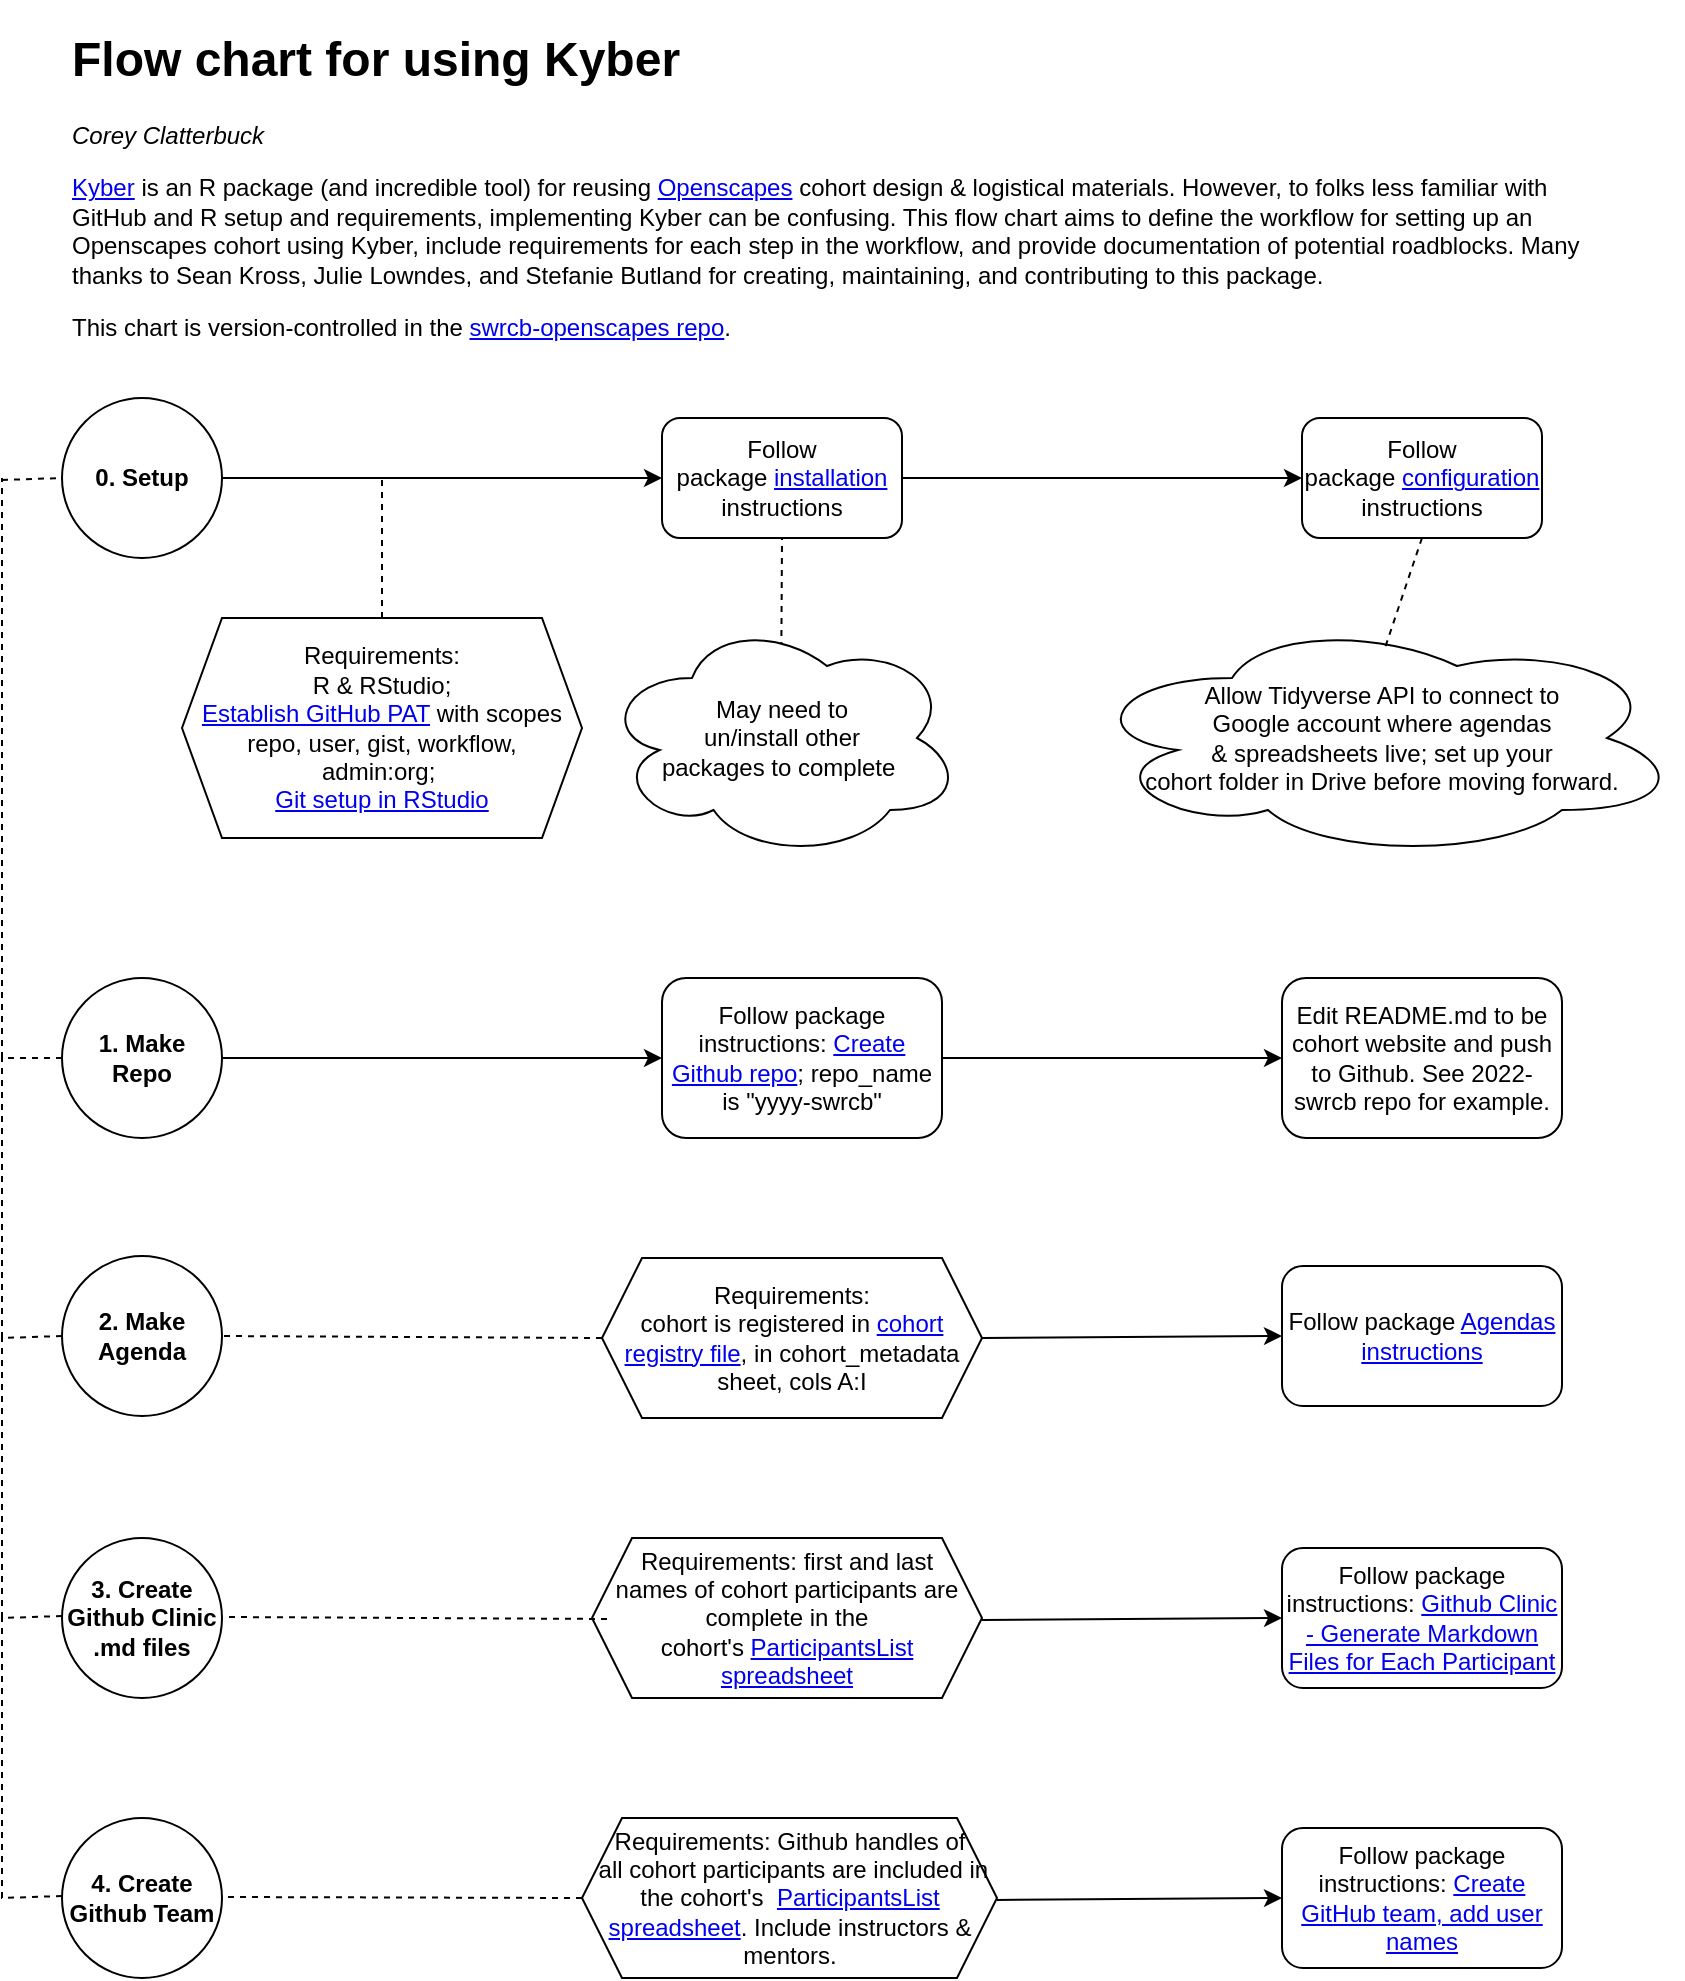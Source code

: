 <mxfile version="21.3.8" type="github">
  <diagram name="Page-1" id="2YBvvXClWsGukQMizWep">
    <mxGraphModel dx="1434" dy="796" grid="1" gridSize="10" guides="1" tooltips="1" connect="1" arrows="1" fold="1" page="1" pageScale="1" pageWidth="850" pageHeight="1100" math="0" shadow="0">
      <root>
        <mxCell id="0" />
        <mxCell id="1" parent="0" />
        <mxCell id="NNKT52EiWI1NoeeISoCc-1" value="Requirements:&lt;br&gt;R &amp;amp; RStudio; &lt;br&gt;&lt;a href=&quot;https://happygitwithr.com/https-pat.html&quot;&gt;Establish GitHub PAT&lt;/a&gt; with scopes repo, user, gist, workflow, &lt;br&gt;admin:org;&amp;nbsp;&lt;br&gt;&lt;a href=&quot;https://happygitwithr.com/connect-intro.html&quot;&gt;Git setup in RStudio&lt;/a&gt;" style="shape=hexagon;perimeter=hexagonPerimeter2;whiteSpace=wrap;html=1;fixedSize=1;" parent="1" vertex="1">
          <mxGeometry x="100" y="309" width="200" height="110" as="geometry" />
        </mxCell>
        <mxCell id="NNKT52EiWI1NoeeISoCc-2" value="&lt;b&gt;0. Setup&lt;/b&gt;" style="ellipse;whiteSpace=wrap;html=1;aspect=fixed;" parent="1" vertex="1">
          <mxGeometry x="40" y="199" width="80" height="80" as="geometry" />
        </mxCell>
        <mxCell id="NNKT52EiWI1NoeeISoCc-3" value="Follow package&amp;nbsp;&lt;a href=&quot;https://github.com/openscapes/kyber#installation&quot;&gt;installation&lt;/a&gt; instructions" style="rounded=1;whiteSpace=wrap;html=1;" parent="1" vertex="1">
          <mxGeometry x="340" y="209" width="120" height="60" as="geometry" />
        </mxCell>
        <mxCell id="NNKT52EiWI1NoeeISoCc-10" value="" style="endArrow=none;dashed=1;html=1;rounded=0;exitX=0.5;exitY=0;exitDx=0;exitDy=0;" parent="1" source="NNKT52EiWI1NoeeISoCc-1" edge="1">
          <mxGeometry width="50" height="50" relative="1" as="geometry">
            <mxPoint x="80" y="359" as="sourcePoint" />
            <mxPoint x="200" y="239" as="targetPoint" />
            <Array as="points" />
          </mxGeometry>
        </mxCell>
        <mxCell id="NNKT52EiWI1NoeeISoCc-12" value="" style="endArrow=none;dashed=1;html=1;rounded=0;entryX=0.5;entryY=1;entryDx=0;entryDy=0;exitX=0.493;exitY=0.1;exitDx=0;exitDy=0;exitPerimeter=0;" parent="1" target="NNKT52EiWI1NoeeISoCc-3" edge="1">
          <mxGeometry width="50" height="50" relative="1" as="geometry">
            <mxPoint x="399.44" y="366" as="sourcePoint" />
            <mxPoint x="400.56" y="309" as="targetPoint" />
          </mxGeometry>
        </mxCell>
        <mxCell id="NNKT52EiWI1NoeeISoCc-13" value="" style="endArrow=classic;html=1;rounded=0;entryX=0;entryY=0.5;entryDx=0;entryDy=0;exitX=1;exitY=0.5;exitDx=0;exitDy=0;" parent="1" source="NNKT52EiWI1NoeeISoCc-2" target="NNKT52EiWI1NoeeISoCc-3" edge="1">
          <mxGeometry width="50" height="50" relative="1" as="geometry">
            <mxPoint x="161" y="304" as="sourcePoint" />
            <mxPoint x="211" y="254" as="targetPoint" />
          </mxGeometry>
        </mxCell>
        <mxCell id="NNKT52EiWI1NoeeISoCc-14" value="Follow package&amp;nbsp;&lt;a href=&quot;https://github.com/openscapes/kyber#configuration&quot;&gt;configuration&lt;/a&gt; instructions" style="rounded=1;whiteSpace=wrap;html=1;" parent="1" vertex="1">
          <mxGeometry x="660" y="209" width="120" height="60" as="geometry" />
        </mxCell>
        <mxCell id="NNKT52EiWI1NoeeISoCc-15" value="" style="endArrow=classic;html=1;rounded=0;entryX=0;entryY=0.5;entryDx=0;entryDy=0;exitX=1;exitY=0.5;exitDx=0;exitDy=0;" parent="1" source="NNKT52EiWI1NoeeISoCc-3" target="NNKT52EiWI1NoeeISoCc-14" edge="1">
          <mxGeometry width="50" height="50" relative="1" as="geometry">
            <mxPoint x="460" y="299" as="sourcePoint" />
            <mxPoint x="510" y="249" as="targetPoint" />
          </mxGeometry>
        </mxCell>
        <mxCell id="NNKT52EiWI1NoeeISoCc-16" value="May need to&lt;br&gt;un/install other&lt;br&gt;packages to complete&amp;nbsp;" style="ellipse;shape=cloud;whiteSpace=wrap;html=1;" parent="1" vertex="1">
          <mxGeometry x="310" y="309" width="180" height="120" as="geometry" />
        </mxCell>
        <mxCell id="NNKT52EiWI1NoeeISoCc-17" value="Allow Tidyverse API to connect to&lt;br&gt;Google account where agendas&lt;br&gt;&amp;amp; spreadsheets live; set up your&lt;br&gt;cohort folder in Drive before moving&amp;nbsp;forward." style="ellipse;shape=cloud;whiteSpace=wrap;html=1;" parent="1" vertex="1">
          <mxGeometry x="550" y="309" width="300" height="120" as="geometry" />
        </mxCell>
        <mxCell id="NNKT52EiWI1NoeeISoCc-20" value="" style="endArrow=none;dashed=1;html=1;rounded=0;exitX=0.506;exitY=0.117;exitDx=0;exitDy=0;exitPerimeter=0;entryX=0.5;entryY=1;entryDx=0;entryDy=0;" parent="1" source="NNKT52EiWI1NoeeISoCc-17" target="NNKT52EiWI1NoeeISoCc-14" edge="1">
          <mxGeometry width="50" height="50" relative="1" as="geometry">
            <mxPoint x="550" y="359" as="sourcePoint" />
            <mxPoint x="600" y="309" as="targetPoint" />
          </mxGeometry>
        </mxCell>
        <mxCell id="NNKT52EiWI1NoeeISoCc-22" value="1. Make&lt;br&gt;Repo" style="ellipse;whiteSpace=wrap;html=1;aspect=fixed;fontStyle=1" parent="1" vertex="1">
          <mxGeometry x="40" y="489" width="80" height="80" as="geometry" />
        </mxCell>
        <mxCell id="NNKT52EiWI1NoeeISoCc-26" value="Follow package instructions:&amp;nbsp;&lt;a href=&quot;https://github.com/openscapes/kyber#create-github-repo&quot;&gt;Create Github repo&lt;/a&gt;; repo_name is &quot;yyyy-swrcb&quot;" style="rounded=1;whiteSpace=wrap;html=1;" parent="1" vertex="1">
          <mxGeometry x="340" y="489" width="140" height="80" as="geometry" />
        </mxCell>
        <mxCell id="NNKT52EiWI1NoeeISoCc-27" value="Edit README.md to be cohort website and push to Github. See 2022-swrcb repo for example." style="rounded=1;whiteSpace=wrap;html=1;" parent="1" vertex="1">
          <mxGeometry x="650" y="489" width="140" height="80" as="geometry" />
        </mxCell>
        <mxCell id="NNKT52EiWI1NoeeISoCc-28" value="2. Make&lt;br&gt;Agenda" style="ellipse;whiteSpace=wrap;html=1;aspect=fixed;fontStyle=1" parent="1" vertex="1">
          <mxGeometry x="40" y="628" width="80" height="80" as="geometry" />
        </mxCell>
        <mxCell id="NNKT52EiWI1NoeeISoCc-29" value="3. Create Github Clinic .md files" style="ellipse;whiteSpace=wrap;html=1;aspect=fixed;fontStyle=1" parent="1" vertex="1">
          <mxGeometry x="40" y="769" width="80" height="80" as="geometry" />
        </mxCell>
        <mxCell id="NNKT52EiWI1NoeeISoCc-30" value="4. Create Github Team" style="ellipse;whiteSpace=wrap;html=1;aspect=fixed;fontStyle=1" parent="1" vertex="1">
          <mxGeometry x="40" y="909" width="80" height="80" as="geometry" />
        </mxCell>
        <mxCell id="NNKT52EiWI1NoeeISoCc-31" value="" style="endArrow=classic;html=1;rounded=0;entryX=0;entryY=0.5;entryDx=0;entryDy=0;exitX=1;exitY=0.5;exitDx=0;exitDy=0;" parent="1" source="NNKT52EiWI1NoeeISoCc-22" target="NNKT52EiWI1NoeeISoCc-26" edge="1">
          <mxGeometry width="50" height="50" relative="1" as="geometry">
            <mxPoint x="120" y="519.5" as="sourcePoint" />
            <mxPoint x="260" y="519.5" as="targetPoint" />
            <Array as="points" />
          </mxGeometry>
        </mxCell>
        <mxCell id="NNKT52EiWI1NoeeISoCc-32" value="" style="endArrow=classic;html=1;rounded=0;entryX=0;entryY=0.5;entryDx=0;entryDy=0;exitX=1;exitY=0.5;exitDx=0;exitDy=0;" parent="1" source="NNKT52EiWI1NoeeISoCc-26" target="NNKT52EiWI1NoeeISoCc-27" edge="1">
          <mxGeometry width="50" height="50" relative="1" as="geometry">
            <mxPoint x="480" y="519.5" as="sourcePoint" />
            <mxPoint x="620" y="519.5" as="targetPoint" />
          </mxGeometry>
        </mxCell>
        <mxCell id="NNKT52EiWI1NoeeISoCc-33" value="" style="endArrow=classic;html=1;rounded=0;entryX=0;entryY=0.5;entryDx=0;entryDy=0;exitX=1;exitY=0.5;exitDx=0;exitDy=0;" parent="1" source="NNKT52EiWI1NoeeISoCc-35" target="NNKT52EiWI1NoeeISoCc-40" edge="1">
          <mxGeometry width="50" height="50" relative="1" as="geometry">
            <mxPoint x="430" y="659" as="sourcePoint" />
            <mxPoint x="650" y="659.5" as="targetPoint" />
          </mxGeometry>
        </mxCell>
        <mxCell id="NNKT52EiWI1NoeeISoCc-35" value="Requirements: &lt;br&gt;cohort is registered in &lt;a href=&quot;https://docs.google.com/spreadsheets/d/1Ys9KiTXXmZ_laBoCV2QWEm7AcnGSVQaXvm2xpi4XTSc/edit#gid=695033382&quot;&gt;cohort registry file&lt;/a&gt;, in cohort_metadata sheet, cols A:I" style="shape=hexagon;perimeter=hexagonPerimeter2;whiteSpace=wrap;html=1;fixedSize=1;" parent="1" vertex="1">
          <mxGeometry x="310" y="629" width="190" height="80" as="geometry" />
        </mxCell>
        <mxCell id="NNKT52EiWI1NoeeISoCc-37" value="" style="endArrow=none;dashed=1;html=1;rounded=0;entryX=1;entryY=0.5;entryDx=0;entryDy=0;exitX=0;exitY=0.5;exitDx=0;exitDy=0;" parent="1" source="NNKT52EiWI1NoeeISoCc-35" target="NNKT52EiWI1NoeeISoCc-28" edge="1">
          <mxGeometry width="50" height="50" relative="1" as="geometry">
            <mxPoint x="80" y="738" as="sourcePoint" />
            <mxPoint x="370" y="598" as="targetPoint" />
          </mxGeometry>
        </mxCell>
        <mxCell id="NNKT52EiWI1NoeeISoCc-40" value="Follow package &lt;a href=&quot;https://github.com/Openscapes/kyber#agendas&quot;&gt;Agendas instructions&lt;/a&gt;" style="rounded=1;whiteSpace=wrap;html=1;" parent="1" vertex="1">
          <mxGeometry x="650" y="633" width="140" height="70" as="geometry" />
        </mxCell>
        <mxCell id="NNKT52EiWI1NoeeISoCc-41" value="&lt;span style=&quot;font-weight: normal;&quot;&gt;Requirements: first and last &lt;br&gt;names of cohort participants are complete in the cohort&#39;s&amp;nbsp;&lt;a href=&quot;https://docs.google.com/spreadsheets/d/1bN80xSd0dkGEKpdAb0s8OmL_8aAF_wzR04DA1h8uZCY/edit#gid=0&quot;&gt;ParticipantsList spreadsheet&lt;/a&gt;&lt;/span&gt;" style="shape=hexagon;perimeter=hexagonPerimeter2;whiteSpace=wrap;html=1;fixedSize=1;fontStyle=1;" parent="1" vertex="1">
          <mxGeometry x="305" y="769" width="195" height="80" as="geometry" />
        </mxCell>
        <mxCell id="NNKT52EiWI1NoeeISoCc-44" value="&lt;span style=&quot;font-weight: normal;&quot;&gt;Requirements: Github handles of&lt;br&gt;&amp;nbsp;all cohort participants are included in the cohort&#39;s&amp;nbsp;&amp;nbsp;&lt;a href=&quot;https://docs.google.com/spreadsheets/d/1bN80xSd0dkGEKpdAb0s8OmL_8aAF_wzR04DA1h8uZCY/edit#gid=0&quot;&gt;ParticipantsList spreadsheet&lt;/a&gt;. Include instructors &amp;amp; mentors.&lt;/span&gt;" style="shape=hexagon;perimeter=hexagonPerimeter2;whiteSpace=wrap;html=1;fixedSize=1;fontStyle=1;" parent="1" vertex="1">
          <mxGeometry x="300" y="909" width="207.5" height="80" as="geometry" />
        </mxCell>
        <mxCell id="NNKT52EiWI1NoeeISoCc-45" value="" style="endArrow=none;dashed=1;html=1;rounded=0;exitX=0;exitY=0.5;exitDx=0;exitDy=0;" parent="1" source="NNKT52EiWI1NoeeISoCc-28" edge="1">
          <mxGeometry width="50" height="50" relative="1" as="geometry">
            <mxPoint x="350" y="729" as="sourcePoint" />
            <mxPoint x="10" y="529" as="targetPoint" />
            <Array as="points">
              <mxPoint x="10" y="669" />
            </Array>
          </mxGeometry>
        </mxCell>
        <mxCell id="NNKT52EiWI1NoeeISoCc-47" value="" style="endArrow=none;dashed=1;html=1;rounded=0;exitX=0;exitY=0.5;exitDx=0;exitDy=0;" parent="1" source="NNKT52EiWI1NoeeISoCc-22" edge="1">
          <mxGeometry width="50" height="50" relative="1" as="geometry">
            <mxPoint x="350" y="729" as="sourcePoint" />
            <mxPoint x="10" y="239" as="targetPoint" />
            <Array as="points">
              <mxPoint x="10" y="529" />
            </Array>
          </mxGeometry>
        </mxCell>
        <mxCell id="NNKT52EiWI1NoeeISoCc-48" value="" style="endArrow=none;dashed=1;html=1;rounded=0;exitX=0;exitY=0.5;exitDx=0;exitDy=0;" parent="1" edge="1">
          <mxGeometry width="50" height="50" relative="1" as="geometry">
            <mxPoint x="40" y="808" as="sourcePoint" />
            <mxPoint x="10" y="669" as="targetPoint" />
            <Array as="points">
              <mxPoint x="10" y="809" />
            </Array>
          </mxGeometry>
        </mxCell>
        <mxCell id="NNKT52EiWI1NoeeISoCc-49" value="" style="endArrow=none;dashed=1;html=1;rounded=0;exitX=0;exitY=0.5;exitDx=0;exitDy=0;" parent="1" edge="1">
          <mxGeometry width="50" height="50" relative="1" as="geometry">
            <mxPoint x="40" y="948" as="sourcePoint" />
            <mxPoint x="10" y="809" as="targetPoint" />
            <Array as="points">
              <mxPoint x="10" y="949" />
            </Array>
          </mxGeometry>
        </mxCell>
        <mxCell id="NNKT52EiWI1NoeeISoCc-50" value="" style="endArrow=none;dashed=1;html=1;rounded=0;entryX=1;entryY=0.5;entryDx=0;entryDy=0;exitX=0;exitY=0.5;exitDx=0;exitDy=0;" parent="1" edge="1">
          <mxGeometry width="50" height="50" relative="1" as="geometry">
            <mxPoint x="312.5" y="809.5" as="sourcePoint" />
            <mxPoint x="122.5" y="808.5" as="targetPoint" />
          </mxGeometry>
        </mxCell>
        <mxCell id="NNKT52EiWI1NoeeISoCc-51" value="" style="endArrow=none;dashed=1;html=1;rounded=0;entryX=1;entryY=0.5;entryDx=0;entryDy=0;exitX=0;exitY=0.5;exitDx=0;exitDy=0;" parent="1" source="NNKT52EiWI1NoeeISoCc-44" edge="1">
          <mxGeometry width="50" height="50" relative="1" as="geometry">
            <mxPoint x="312.5" y="949.5" as="sourcePoint" />
            <mxPoint x="122.5" y="948.5" as="targetPoint" />
          </mxGeometry>
        </mxCell>
        <mxCell id="NNKT52EiWI1NoeeISoCc-52" value="" style="endArrow=classic;html=1;rounded=0;entryX=0;entryY=0.5;entryDx=0;entryDy=0;exitX=1;exitY=0.5;exitDx=0;exitDy=0;" parent="1" target="NNKT52EiWI1NoeeISoCc-53" edge="1">
          <mxGeometry width="50" height="50" relative="1" as="geometry">
            <mxPoint x="500" y="810" as="sourcePoint" />
            <mxPoint x="650" y="800.5" as="targetPoint" />
          </mxGeometry>
        </mxCell>
        <mxCell id="NNKT52EiWI1NoeeISoCc-53" value="Follow package instructions: &lt;a href=&quot;https://github.com/Openscapes/kyber#github-clinic---generate-markdown-files-for-each-participant&quot;&gt;Github Clinic - Generate Markdown Files for Each Participant&lt;/a&gt;" style="rounded=1;whiteSpace=wrap;html=1;" parent="1" vertex="1">
          <mxGeometry x="650" y="774" width="140" height="70" as="geometry" />
        </mxCell>
        <mxCell id="NNKT52EiWI1NoeeISoCc-54" value="" style="endArrow=classic;html=1;rounded=0;exitX=1;exitY=0.5;exitDx=0;exitDy=0;entryX=0;entryY=0.5;entryDx=0;entryDy=0;" parent="1" target="NNKT52EiWI1NoeeISoCc-55" edge="1">
          <mxGeometry width="50" height="50" relative="1" as="geometry">
            <mxPoint x="507.5" y="950" as="sourcePoint" />
            <mxPoint x="640" y="949" as="targetPoint" />
          </mxGeometry>
        </mxCell>
        <mxCell id="NNKT52EiWI1NoeeISoCc-55" value="Follow package instructions: &lt;a href=&quot;https://github.com/Openscapes/kyber#create-github-team-add-usernames&quot;&gt;Create GitHub team, add user names&lt;/a&gt;" style="rounded=1;whiteSpace=wrap;html=1;" parent="1" vertex="1">
          <mxGeometry x="650" y="914" width="140" height="70" as="geometry" />
        </mxCell>
        <mxCell id="NNKT52EiWI1NoeeISoCc-56" value="&lt;h1&gt;Flow chart for using Kyber&lt;/h1&gt;&lt;p&gt;&lt;i&gt;Corey Clatterbuck&lt;/i&gt;&lt;/p&gt;&lt;p&gt;&lt;a href=&quot;https://github.com/Openscapes/kyber&quot;&gt;Kyber&lt;/a&gt; is an R package (and incredible tool) for reusing &lt;a href=&quot;https://openscapes.github.io/approach-guide/&quot;&gt;Openscapes&lt;/a&gt;&amp;nbsp;cohort design &amp;amp; logistical materials. However, to folks less familiar with GitHub and R setup and requirements, implementing Kyber can be confusing. This flow chart aims to define the workflow for setting up an Openscapes cohort using Kyber, include requirements for each step in the workflow, and provide documentation of potential roadblocks. Many thanks to Sean Kross, Julie Lowndes, and Stefanie Butland for creating, maintaining, and contributing to this package.&amp;nbsp;&lt;/p&gt;&lt;p&gt;This chart is version-controlled in the &lt;a href=&quot;https://github.com/CAWaterBoardDataCenter/swrcb-openscapes&quot;&gt;swrcb-openscapes repo&lt;/a&gt;.&lt;/p&gt;" style="text;html=1;strokeColor=none;fillColor=none;spacing=5;spacingTop=-20;whiteSpace=wrap;overflow=hidden;rounded=0;" parent="1" vertex="1">
          <mxGeometry x="40" y="10" width="770" height="170" as="geometry" />
        </mxCell>
        <mxCell id="FOCxhA3XRHWHdZon7XVK-3" value="" style="orthogonalLoop=1;jettySize=auto;html=1;rounded=0;entryX=0;entryY=0.5;entryDx=0;entryDy=0;dashed=1;endArrow=none;endFill=0;" edge="1" parent="1" target="NNKT52EiWI1NoeeISoCc-2">
          <mxGeometry width="80" relative="1" as="geometry">
            <mxPoint x="10" y="240" as="sourcePoint" />
            <mxPoint x="140" y="440" as="targetPoint" />
          </mxGeometry>
        </mxCell>
      </root>
    </mxGraphModel>
  </diagram>
</mxfile>
